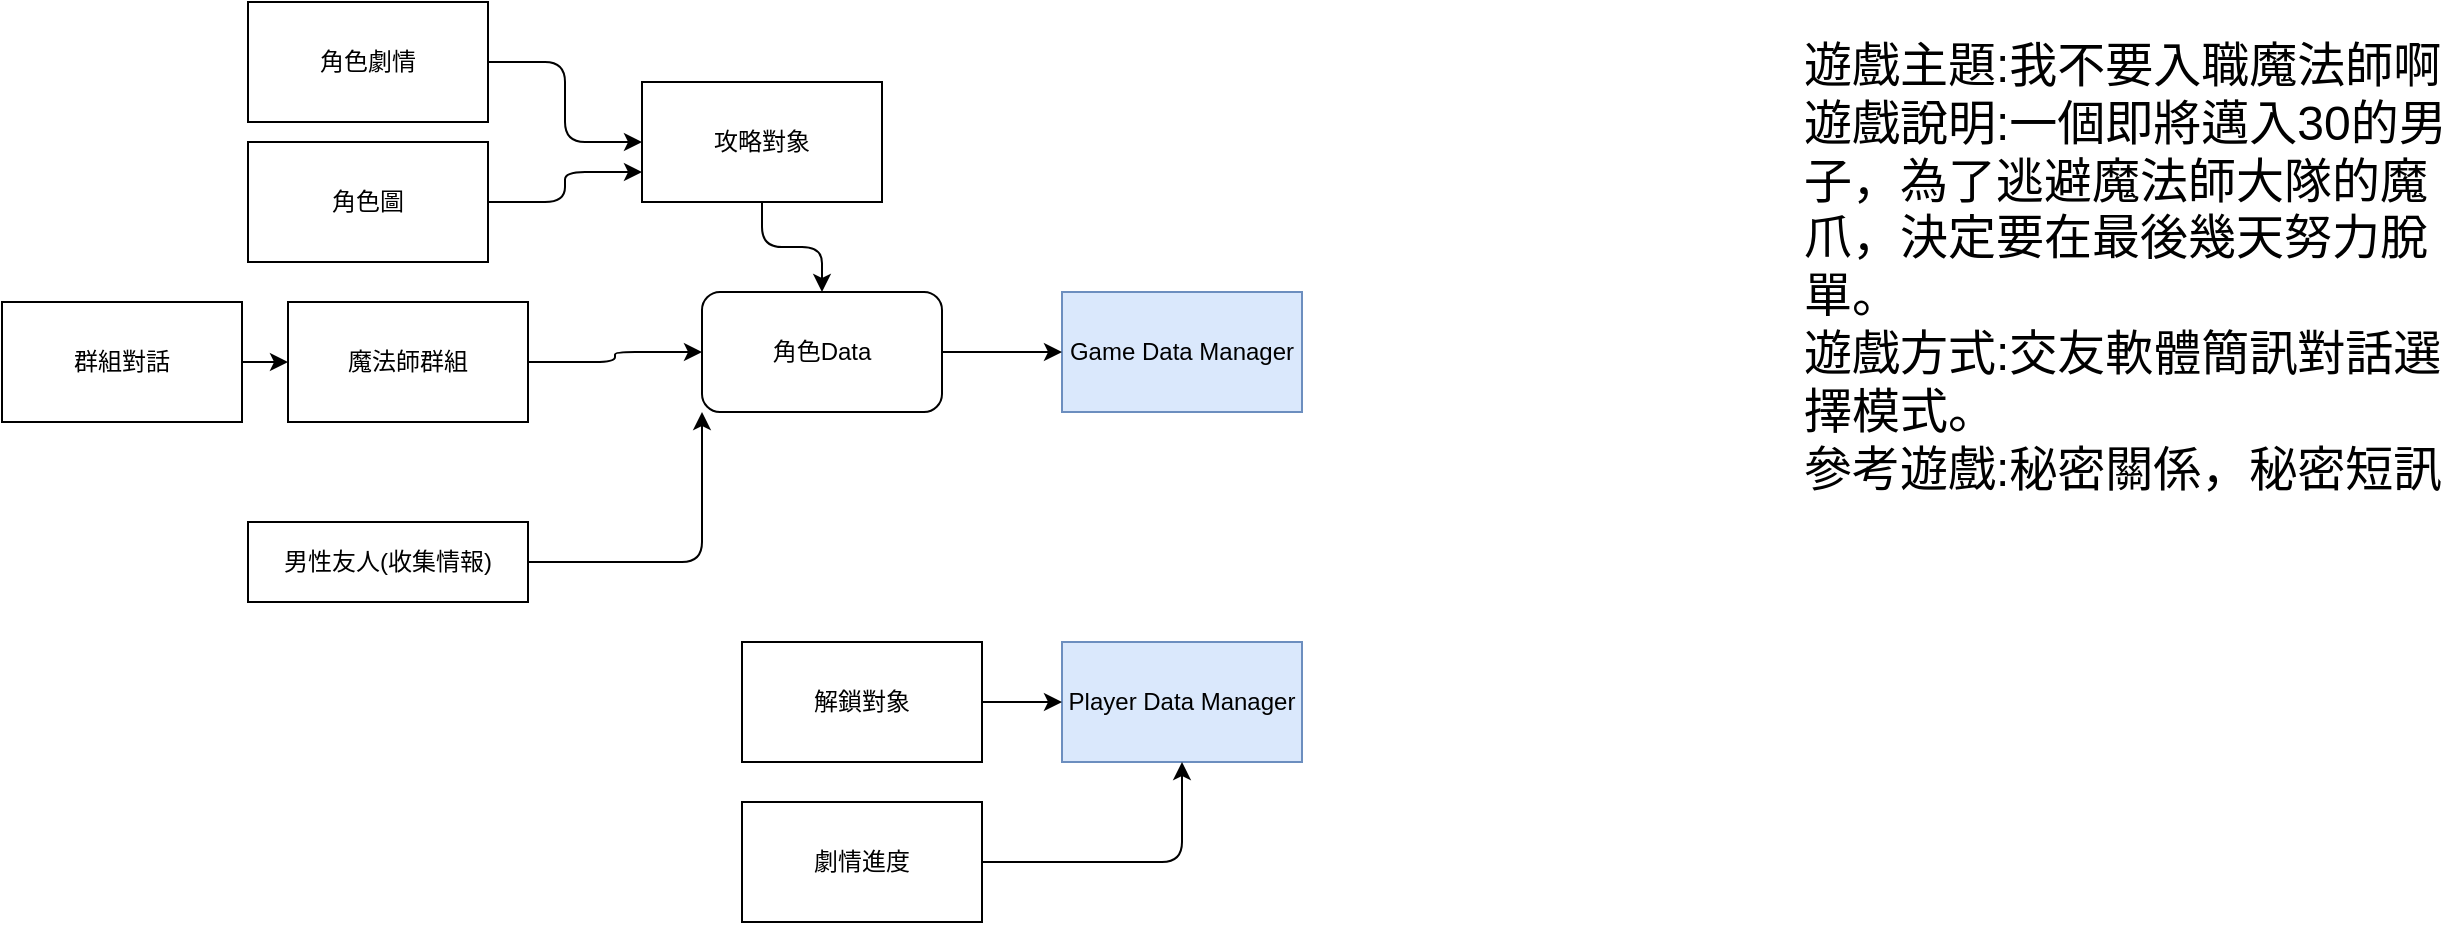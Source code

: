 <mxfile version="13.7.7" type="github">
  <diagram id="C5RBs43oDa-KdzZeNtuy" name="Page-1">
    <mxGraphModel dx="1221" dy="682" grid="1" gridSize="10" guides="1" tooltips="1" connect="1" arrows="1" fold="1" page="1" pageScale="1" pageWidth="827" pageHeight="1169" math="0" shadow="0">
      <root>
        <mxCell id="WIyWlLk6GJQsqaUBKTNV-0" />
        <mxCell id="WIyWlLk6GJQsqaUBKTNV-1" parent="WIyWlLk6GJQsqaUBKTNV-0" />
        <mxCell id="o_hP6OhIO7ro0egOGFB4-0" value="Game Data Manager" style="rounded=0;whiteSpace=wrap;html=1;fillColor=#dae8fc;strokeColor=#6c8ebf;" vertex="1" parent="WIyWlLk6GJQsqaUBKTNV-1">
          <mxGeometry x="750" y="205" width="120" height="60" as="geometry" />
        </mxCell>
        <mxCell id="o_hP6OhIO7ro0egOGFB4-37" style="edgeStyle=orthogonalEdgeStyle;curved=0;rounded=1;sketch=0;orthogonalLoop=1;jettySize=auto;html=1;entryX=0;entryY=1;entryDx=0;entryDy=0;" edge="1" parent="WIyWlLk6GJQsqaUBKTNV-1" source="o_hP6OhIO7ro0egOGFB4-10" target="o_hP6OhIO7ro0egOGFB4-24">
          <mxGeometry relative="1" as="geometry" />
        </mxCell>
        <mxCell id="o_hP6OhIO7ro0egOGFB4-10" value="男性友人(收集情報)" style="rounded=0;whiteSpace=wrap;html=1;" vertex="1" parent="WIyWlLk6GJQsqaUBKTNV-1">
          <mxGeometry x="343" y="320" width="140" height="40" as="geometry" />
        </mxCell>
        <mxCell id="o_hP6OhIO7ro0egOGFB4-13" value="Player Data Manager" style="rounded=0;whiteSpace=wrap;html=1;fillColor=#dae8fc;strokeColor=#6c8ebf;" vertex="1" parent="WIyWlLk6GJQsqaUBKTNV-1">
          <mxGeometry x="750" y="380" width="120" height="60" as="geometry" />
        </mxCell>
        <mxCell id="o_hP6OhIO7ro0egOGFB4-39" style="edgeStyle=orthogonalEdgeStyle;curved=0;rounded=1;sketch=0;orthogonalLoop=1;jettySize=auto;html=1;entryX=0;entryY=0.5;entryDx=0;entryDy=0;" edge="1" parent="WIyWlLk6GJQsqaUBKTNV-1" source="o_hP6OhIO7ro0egOGFB4-24" target="o_hP6OhIO7ro0egOGFB4-0">
          <mxGeometry relative="1" as="geometry" />
        </mxCell>
        <mxCell id="o_hP6OhIO7ro0egOGFB4-24" value="角色Data" style="rounded=1;whiteSpace=wrap;html=1;sketch=0;" vertex="1" parent="WIyWlLk6GJQsqaUBKTNV-1">
          <mxGeometry x="570" y="205" width="120" height="60" as="geometry" />
        </mxCell>
        <mxCell id="o_hP6OhIO7ro0egOGFB4-69" value="&lt;font style=&quot;font-size: 24px&quot;&gt;遊戲主題:我不要入職魔法師啊&lt;br&gt;遊戲說明:一個即將邁入30的男子，為了逃避魔法師大隊的魔爪，決定要在最後幾天努力脫單。&lt;br&gt;遊戲方式:交友軟體簡訊對話選擇模式。&lt;br&gt;參考遊戲:秘密關係，秘密短訊&lt;br&gt;&lt;/font&gt;" style="text;html=1;strokeColor=none;fillColor=none;align=left;verticalAlign=top;whiteSpace=wrap;rounded=0;sketch=0;" vertex="1" parent="WIyWlLk6GJQsqaUBKTNV-1">
          <mxGeometry x="1119" y="71" width="330" height="380" as="geometry" />
        </mxCell>
        <mxCell id="o_hP6OhIO7ro0egOGFB4-81" style="edgeStyle=orthogonalEdgeStyle;curved=0;rounded=1;sketch=0;orthogonalLoop=1;jettySize=auto;html=1;entryX=0;entryY=0.5;entryDx=0;entryDy=0;" edge="1" parent="WIyWlLk6GJQsqaUBKTNV-1" source="o_hP6OhIO7ro0egOGFB4-71" target="o_hP6OhIO7ro0egOGFB4-79">
          <mxGeometry relative="1" as="geometry" />
        </mxCell>
        <mxCell id="o_hP6OhIO7ro0egOGFB4-71" value="角色劇情" style="rounded=0;whiteSpace=wrap;html=1;sketch=0;align=center;" vertex="1" parent="WIyWlLk6GJQsqaUBKTNV-1">
          <mxGeometry x="343" y="60" width="120" height="60" as="geometry" />
        </mxCell>
        <mxCell id="o_hP6OhIO7ro0egOGFB4-74" value="" style="edgeStyle=orthogonalEdgeStyle;curved=0;rounded=1;sketch=0;orthogonalLoop=1;jettySize=auto;html=1;" edge="1" parent="WIyWlLk6GJQsqaUBKTNV-1" source="o_hP6OhIO7ro0egOGFB4-73" target="o_hP6OhIO7ro0egOGFB4-13">
          <mxGeometry relative="1" as="geometry" />
        </mxCell>
        <mxCell id="o_hP6OhIO7ro0egOGFB4-73" value="解鎖對象" style="rounded=0;whiteSpace=wrap;html=1;sketch=0;align=center;" vertex="1" parent="WIyWlLk6GJQsqaUBKTNV-1">
          <mxGeometry x="590" y="380" width="120" height="60" as="geometry" />
        </mxCell>
        <mxCell id="o_hP6OhIO7ro0egOGFB4-76" style="edgeStyle=orthogonalEdgeStyle;curved=0;rounded=1;sketch=0;orthogonalLoop=1;jettySize=auto;html=1;entryX=0.5;entryY=1;entryDx=0;entryDy=0;" edge="1" parent="WIyWlLk6GJQsqaUBKTNV-1" source="o_hP6OhIO7ro0egOGFB4-75" target="o_hP6OhIO7ro0egOGFB4-13">
          <mxGeometry relative="1" as="geometry" />
        </mxCell>
        <mxCell id="o_hP6OhIO7ro0egOGFB4-75" value="劇情進度" style="rounded=0;whiteSpace=wrap;html=1;sketch=0;align=center;" vertex="1" parent="WIyWlLk6GJQsqaUBKTNV-1">
          <mxGeometry x="590" y="460" width="120" height="60" as="geometry" />
        </mxCell>
        <mxCell id="o_hP6OhIO7ro0egOGFB4-82" style="edgeStyle=orthogonalEdgeStyle;curved=0;rounded=1;sketch=0;orthogonalLoop=1;jettySize=auto;html=1;entryX=0;entryY=0.75;entryDx=0;entryDy=0;" edge="1" parent="WIyWlLk6GJQsqaUBKTNV-1" source="o_hP6OhIO7ro0egOGFB4-77" target="o_hP6OhIO7ro0egOGFB4-79">
          <mxGeometry relative="1" as="geometry" />
        </mxCell>
        <mxCell id="o_hP6OhIO7ro0egOGFB4-77" value="角色圖" style="rounded=0;whiteSpace=wrap;html=1;sketch=0;align=center;" vertex="1" parent="WIyWlLk6GJQsqaUBKTNV-1">
          <mxGeometry x="343" y="130" width="120" height="60" as="geometry" />
        </mxCell>
        <mxCell id="o_hP6OhIO7ro0egOGFB4-83" style="edgeStyle=orthogonalEdgeStyle;curved=0;rounded=1;sketch=0;orthogonalLoop=1;jettySize=auto;html=1;" edge="1" parent="WIyWlLk6GJQsqaUBKTNV-1" source="o_hP6OhIO7ro0egOGFB4-79" target="o_hP6OhIO7ro0egOGFB4-24">
          <mxGeometry relative="1" as="geometry" />
        </mxCell>
        <mxCell id="o_hP6OhIO7ro0egOGFB4-79" value="攻略對象" style="rounded=0;whiteSpace=wrap;html=1;sketch=0;align=center;" vertex="1" parent="WIyWlLk6GJQsqaUBKTNV-1">
          <mxGeometry x="540" y="100" width="120" height="60" as="geometry" />
        </mxCell>
        <mxCell id="o_hP6OhIO7ro0egOGFB4-86" value="" style="edgeStyle=orthogonalEdgeStyle;curved=0;rounded=1;sketch=0;orthogonalLoop=1;jettySize=auto;html=1;" edge="1" parent="WIyWlLk6GJQsqaUBKTNV-1" source="o_hP6OhIO7ro0egOGFB4-84" target="o_hP6OhIO7ro0egOGFB4-85">
          <mxGeometry relative="1" as="geometry" />
        </mxCell>
        <mxCell id="o_hP6OhIO7ro0egOGFB4-84" value="群組對話" style="rounded=0;whiteSpace=wrap;html=1;sketch=0;align=center;" vertex="1" parent="WIyWlLk6GJQsqaUBKTNV-1">
          <mxGeometry x="220" y="210" width="120" height="60" as="geometry" />
        </mxCell>
        <mxCell id="o_hP6OhIO7ro0egOGFB4-87" style="edgeStyle=orthogonalEdgeStyle;curved=0;rounded=1;sketch=0;orthogonalLoop=1;jettySize=auto;html=1;" edge="1" parent="WIyWlLk6GJQsqaUBKTNV-1" source="o_hP6OhIO7ro0egOGFB4-85" target="o_hP6OhIO7ro0egOGFB4-24">
          <mxGeometry relative="1" as="geometry" />
        </mxCell>
        <mxCell id="o_hP6OhIO7ro0egOGFB4-85" value="魔法師群組" style="rounded=0;whiteSpace=wrap;html=1;sketch=0;align=center;" vertex="1" parent="WIyWlLk6GJQsqaUBKTNV-1">
          <mxGeometry x="363" y="210" width="120" height="60" as="geometry" />
        </mxCell>
      </root>
    </mxGraphModel>
  </diagram>
</mxfile>
